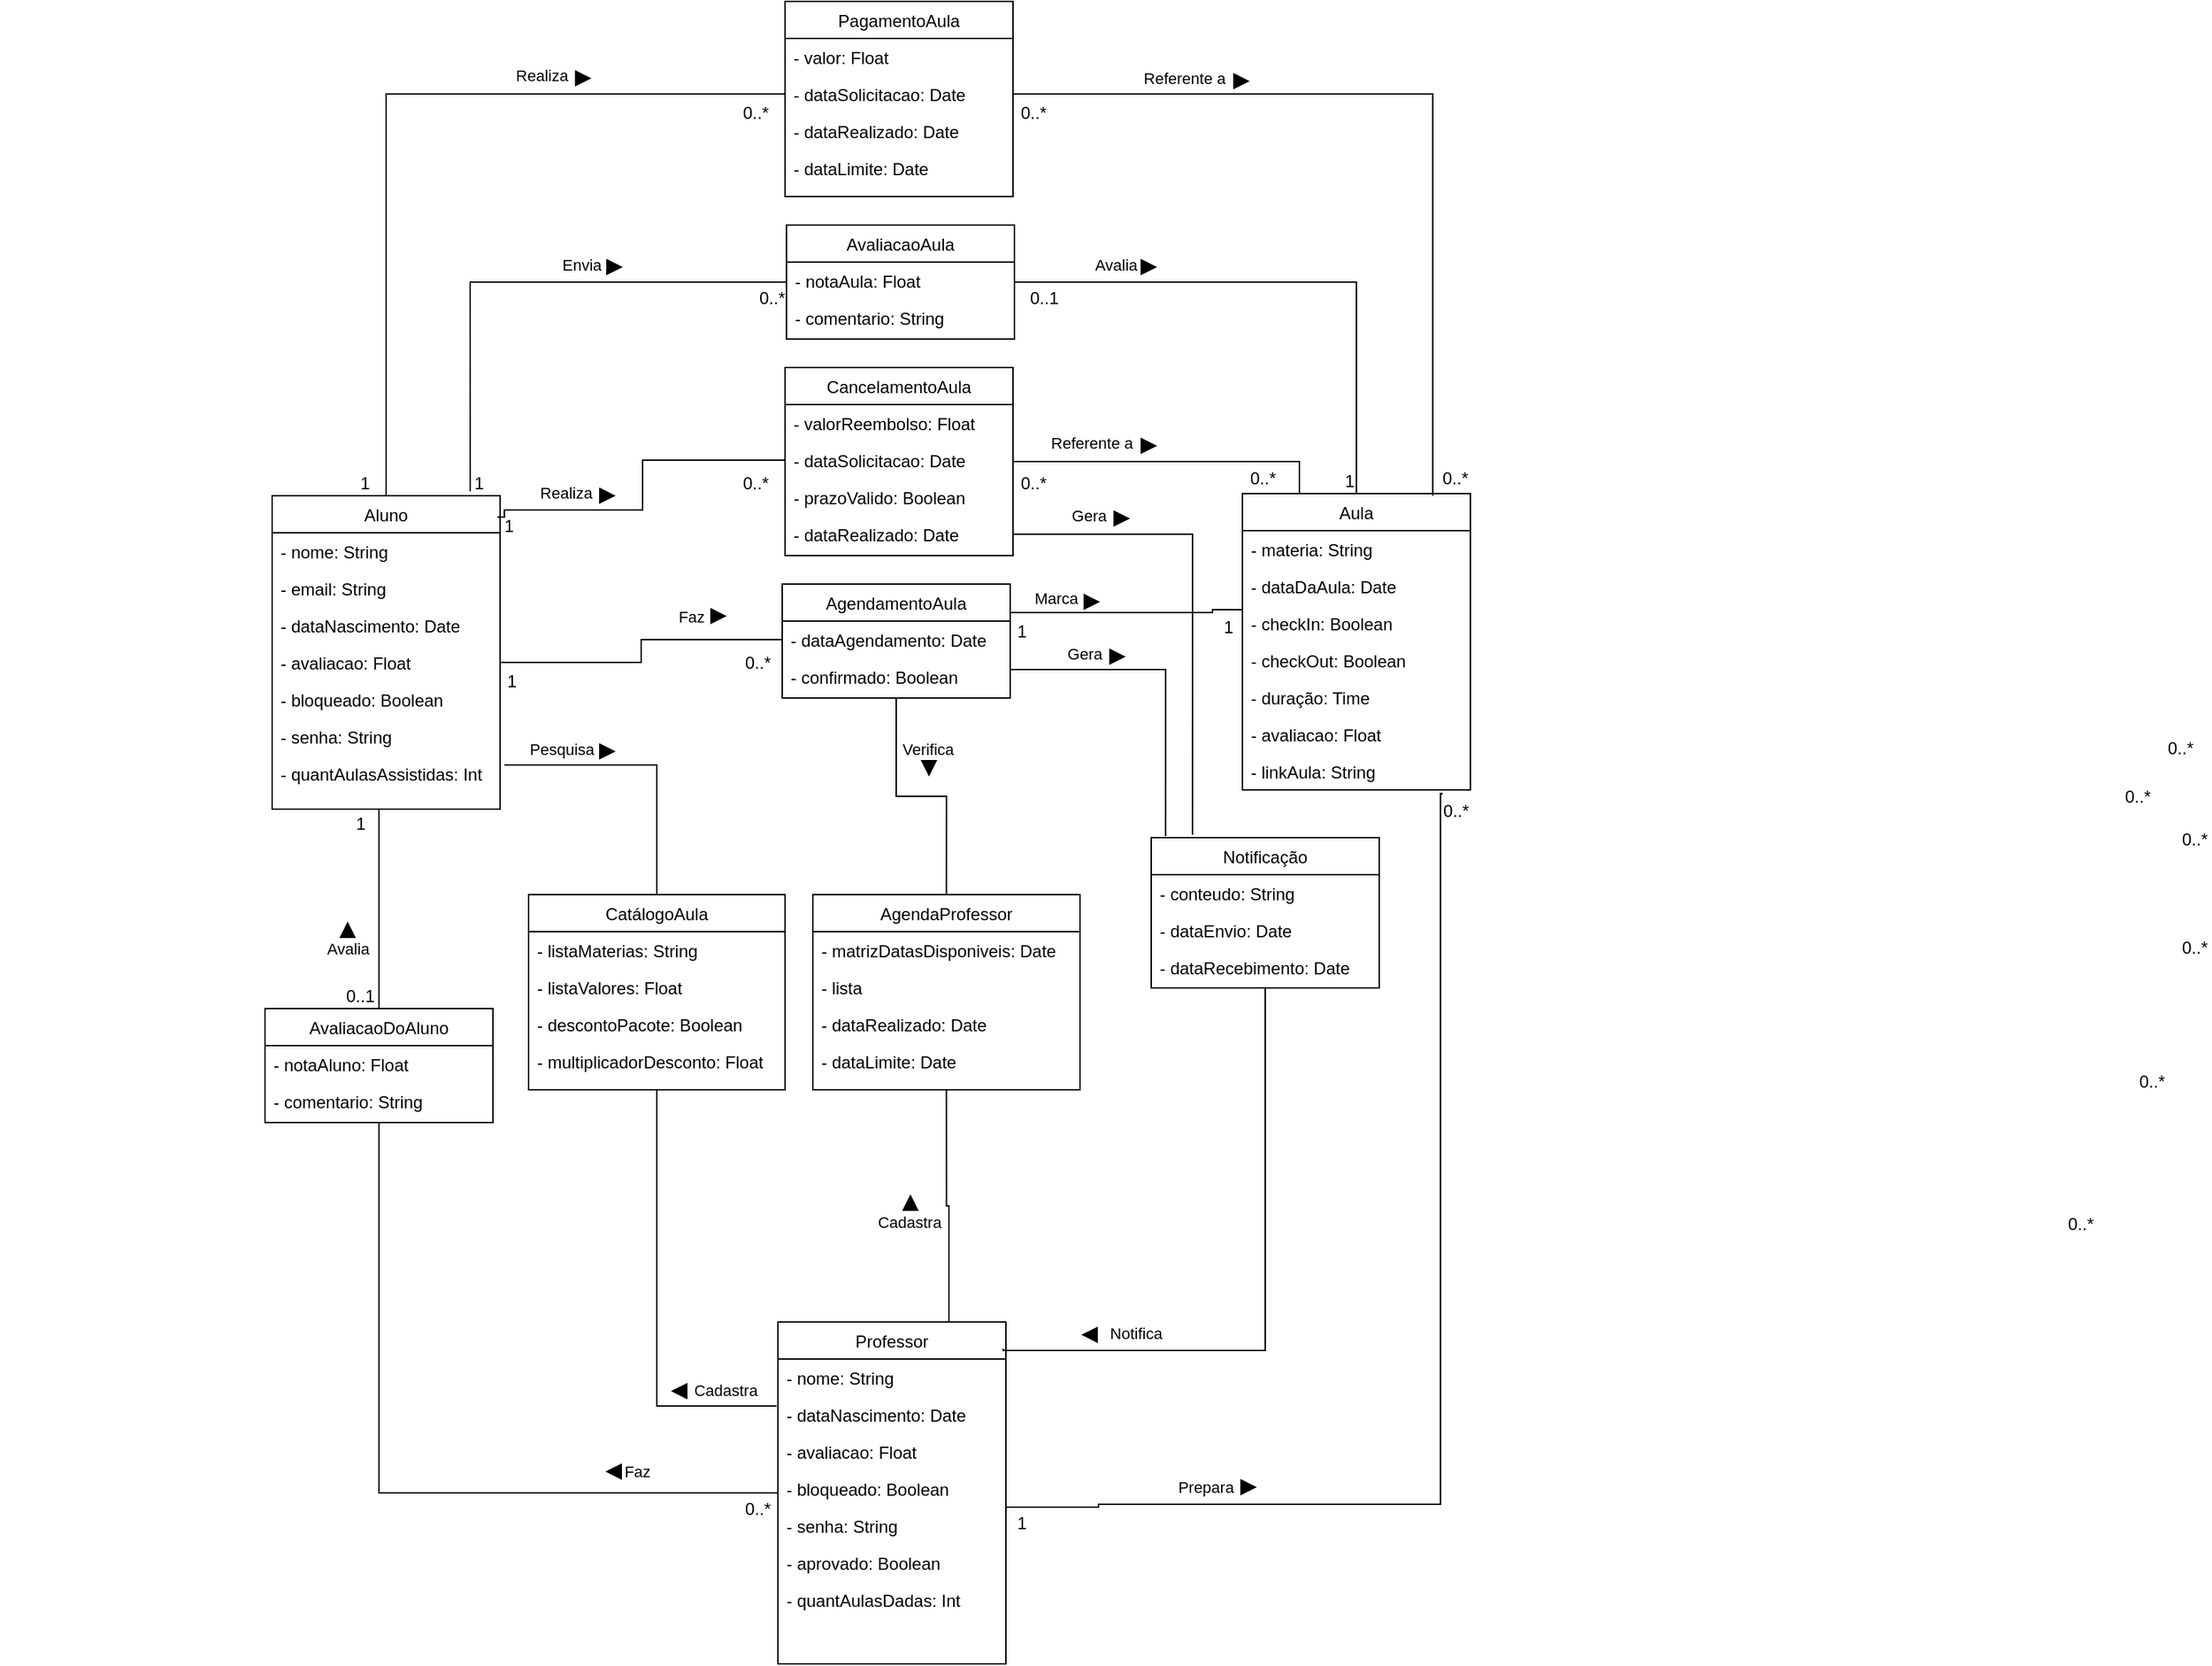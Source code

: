 <mxfile version="24.7.16">
  <diagram id="C5RBs43oDa-KdzZeNtuy" name="Page-1">
    <mxGraphModel dx="2193" dy="2397" grid="1" gridSize="10" guides="1" tooltips="1" connect="1" arrows="1" fold="1" page="1" pageScale="1" pageWidth="827" pageHeight="1169" math="0" shadow="0">
      <root>
        <mxCell id="WIyWlLk6GJQsqaUBKTNV-0" />
        <mxCell id="WIyWlLk6GJQsqaUBKTNV-1" parent="WIyWlLk6GJQsqaUBKTNV-0" />
        <mxCell id="VDjdDikiDkYHCXLAG9qJ-7" style="edgeStyle=orthogonalEdgeStyle;rounded=0;orthogonalLoop=1;jettySize=auto;html=1;entryX=0;entryY=0.5;entryDx=0;entryDy=0;endArrow=none;endFill=0;" parent="WIyWlLk6GJQsqaUBKTNV-1" source="zkfFHV4jXpPFQw0GAbJ--0" target="VPPjQCbhxTyXkWQydubV-34" edge="1">
          <mxGeometry relative="1" as="geometry" />
        </mxCell>
        <mxCell id="zkfFHV4jXpPFQw0GAbJ--0" value="Aluno" style="swimlane;fontStyle=0;align=center;verticalAlign=top;childLayout=stackLayout;horizontal=1;startSize=26;horizontalStack=0;resizeParent=1;resizeLast=0;collapsible=1;marginBottom=0;rounded=0;shadow=0;strokeWidth=1;" parent="WIyWlLk6GJQsqaUBKTNV-1" vertex="1">
          <mxGeometry x="220" y="30" width="160" height="220" as="geometry">
            <mxRectangle x="230" y="140" width="160" height="26" as="alternateBounds" />
          </mxGeometry>
        </mxCell>
        <mxCell id="zkfFHV4jXpPFQw0GAbJ--1" value="- nome: String" style="text;align=left;verticalAlign=top;spacingLeft=4;spacingRight=4;overflow=hidden;rotatable=0;points=[[0,0.5],[1,0.5]];portConstraint=eastwest;" parent="zkfFHV4jXpPFQw0GAbJ--0" vertex="1">
          <mxGeometry y="26" width="160" height="26" as="geometry" />
        </mxCell>
        <mxCell id="zkfFHV4jXpPFQw0GAbJ--2" value="- email: String" style="text;align=left;verticalAlign=top;spacingLeft=4;spacingRight=4;overflow=hidden;rotatable=0;points=[[0,0.5],[1,0.5]];portConstraint=eastwest;rounded=0;shadow=0;html=0;" parent="zkfFHV4jXpPFQw0GAbJ--0" vertex="1">
          <mxGeometry y="52" width="160" height="26" as="geometry" />
        </mxCell>
        <mxCell id="zkfFHV4jXpPFQw0GAbJ--3" value="- dataNascimento: Date" style="text;align=left;verticalAlign=top;spacingLeft=4;spacingRight=4;overflow=hidden;rotatable=0;points=[[0,0.5],[1,0.5]];portConstraint=eastwest;rounded=0;shadow=0;html=0;" parent="zkfFHV4jXpPFQw0GAbJ--0" vertex="1">
          <mxGeometry y="78" width="160" height="26" as="geometry" />
        </mxCell>
        <mxCell id="VPPjQCbhxTyXkWQydubV-6" value="- avaliacao: Float" style="text;align=left;verticalAlign=top;spacingLeft=4;spacingRight=4;overflow=hidden;rotatable=0;points=[[0,0.5],[1,0.5]];portConstraint=eastwest;rounded=0;shadow=0;html=0;" parent="zkfFHV4jXpPFQw0GAbJ--0" vertex="1">
          <mxGeometry y="104" width="160" height="26" as="geometry" />
        </mxCell>
        <mxCell id="VPPjQCbhxTyXkWQydubV-5" value="- bloqueado: Boolean" style="text;align=left;verticalAlign=top;spacingLeft=4;spacingRight=4;overflow=hidden;rotatable=0;points=[[0,0.5],[1,0.5]];portConstraint=eastwest;rounded=0;shadow=0;html=0;" parent="zkfFHV4jXpPFQw0GAbJ--0" vertex="1">
          <mxGeometry y="130" width="160" height="26" as="geometry" />
        </mxCell>
        <mxCell id="VPPjQCbhxTyXkWQydubV-4" value="- senha: String" style="text;align=left;verticalAlign=top;spacingLeft=4;spacingRight=4;overflow=hidden;rotatable=0;points=[[0,0.5],[1,0.5]];portConstraint=eastwest;rounded=0;shadow=0;html=0;" parent="zkfFHV4jXpPFQw0GAbJ--0" vertex="1">
          <mxGeometry y="156" width="160" height="26" as="geometry" />
        </mxCell>
        <mxCell id="VPPjQCbhxTyXkWQydubV-3" value="- quantAulasAssistidas: Int" style="text;align=left;verticalAlign=top;spacingLeft=4;spacingRight=4;overflow=hidden;rotatable=0;points=[[0,0.5],[1,0.5]];portConstraint=eastwest;rounded=0;shadow=0;html=0;" parent="zkfFHV4jXpPFQw0GAbJ--0" vertex="1">
          <mxGeometry y="182" width="160" height="26" as="geometry" />
        </mxCell>
        <mxCell id="zkfFHV4jXpPFQw0GAbJ--6" value="PagamentoAula" style="swimlane;fontStyle=0;align=center;verticalAlign=top;childLayout=stackLayout;horizontal=1;startSize=26;horizontalStack=0;resizeParent=1;resizeLast=0;collapsible=1;marginBottom=0;rounded=0;shadow=0;strokeWidth=1;" parent="WIyWlLk6GJQsqaUBKTNV-1" vertex="1">
          <mxGeometry x="580" y="-317" width="160" height="137" as="geometry">
            <mxRectangle x="130" y="380" width="160" height="26" as="alternateBounds" />
          </mxGeometry>
        </mxCell>
        <mxCell id="zkfFHV4jXpPFQw0GAbJ--7" value="- valor: Float" style="text;align=left;verticalAlign=top;spacingLeft=4;spacingRight=4;overflow=hidden;rotatable=0;points=[[0,0.5],[1,0.5]];portConstraint=eastwest;" parent="zkfFHV4jXpPFQw0GAbJ--6" vertex="1">
          <mxGeometry y="26" width="160" height="26" as="geometry" />
        </mxCell>
        <mxCell id="VPPjQCbhxTyXkWQydubV-34" value="- dataSolicitacao: Date" style="text;align=left;verticalAlign=top;spacingLeft=4;spacingRight=4;overflow=hidden;rotatable=0;points=[[0,0.5],[1,0.5]];portConstraint=eastwest;" parent="zkfFHV4jXpPFQw0GAbJ--6" vertex="1">
          <mxGeometry y="52" width="160" height="26" as="geometry" />
        </mxCell>
        <mxCell id="zkfFHV4jXpPFQw0GAbJ--8" value="- dataRealizado: Date" style="text;align=left;verticalAlign=top;spacingLeft=4;spacingRight=4;overflow=hidden;rotatable=0;points=[[0,0.5],[1,0.5]];portConstraint=eastwest;rounded=0;shadow=0;html=0;" parent="zkfFHV4jXpPFQw0GAbJ--6" vertex="1">
          <mxGeometry y="78" width="160" height="26" as="geometry" />
        </mxCell>
        <mxCell id="VPPjQCbhxTyXkWQydubV-35" value="- dataLimite: Date" style="text;align=left;verticalAlign=top;spacingLeft=4;spacingRight=4;overflow=hidden;rotatable=0;points=[[0,0.5],[1,0.5]];portConstraint=eastwest;rounded=0;shadow=0;html=0;" parent="zkfFHV4jXpPFQw0GAbJ--6" vertex="1">
          <mxGeometry y="104" width="160" height="26" as="geometry" />
        </mxCell>
        <mxCell id="VDjdDikiDkYHCXLAG9qJ-1" style="edgeStyle=orthogonalEdgeStyle;rounded=0;orthogonalLoop=1;jettySize=auto;html=1;entryX=0.5;entryY=1;entryDx=0;entryDy=0;endArrow=none;endFill=0;" parent="WIyWlLk6GJQsqaUBKTNV-1" source="zkfFHV4jXpPFQw0GAbJ--13" target="mrgmBS6WcJcH3qhXxXeo-32" edge="1">
          <mxGeometry relative="1" as="geometry" />
        </mxCell>
        <mxCell id="s_huAwg7XbWBPuK52BoB-81" style="edgeStyle=orthogonalEdgeStyle;rounded=0;orthogonalLoop=1;jettySize=auto;html=1;exitX=0.75;exitY=0;exitDx=0;exitDy=0;entryX=0.5;entryY=1;entryDx=0;entryDy=0;endArrow=none;endFill=0;" edge="1" parent="WIyWlLk6GJQsqaUBKTNV-1" source="zkfFHV4jXpPFQw0GAbJ--13" target="s_huAwg7XbWBPuK52BoB-24">
          <mxGeometry relative="1" as="geometry" />
        </mxCell>
        <mxCell id="zkfFHV4jXpPFQw0GAbJ--13" value="Professor" style="swimlane;fontStyle=0;align=center;verticalAlign=top;childLayout=stackLayout;horizontal=1;startSize=26;horizontalStack=0;resizeParent=1;resizeLast=0;collapsible=1;marginBottom=0;rounded=0;shadow=0;strokeWidth=1;" parent="WIyWlLk6GJQsqaUBKTNV-1" vertex="1">
          <mxGeometry x="575" y="610" width="160" height="240" as="geometry">
            <mxRectangle x="340" y="380" width="170" height="26" as="alternateBounds" />
          </mxGeometry>
        </mxCell>
        <mxCell id="VPPjQCbhxTyXkWQydubV-10" value="- nome: String" style="text;align=left;verticalAlign=top;spacingLeft=4;spacingRight=4;overflow=hidden;rotatable=0;points=[[0,0.5],[1,0.5]];portConstraint=eastwest;" parent="zkfFHV4jXpPFQw0GAbJ--13" vertex="1">
          <mxGeometry y="26" width="160" height="26" as="geometry" />
        </mxCell>
        <mxCell id="VPPjQCbhxTyXkWQydubV-9" value="- dataNascimento: Date" style="text;align=left;verticalAlign=top;spacingLeft=4;spacingRight=4;overflow=hidden;rotatable=0;points=[[0,0.5],[1,0.5]];portConstraint=eastwest;" parent="zkfFHV4jXpPFQw0GAbJ--13" vertex="1">
          <mxGeometry y="52" width="160" height="26" as="geometry" />
        </mxCell>
        <mxCell id="VPPjQCbhxTyXkWQydubV-8" value="- avaliacao: Float" style="text;align=left;verticalAlign=top;spacingLeft=4;spacingRight=4;overflow=hidden;rotatable=0;points=[[0,0.5],[1,0.5]];portConstraint=eastwest;" parent="zkfFHV4jXpPFQw0GAbJ--13" vertex="1">
          <mxGeometry y="78" width="160" height="26" as="geometry" />
        </mxCell>
        <mxCell id="VPPjQCbhxTyXkWQydubV-7" value="- bloqueado: Boolean" style="text;align=left;verticalAlign=top;spacingLeft=4;spacingRight=4;overflow=hidden;rotatable=0;points=[[0,0.5],[1,0.5]];portConstraint=eastwest;" parent="zkfFHV4jXpPFQw0GAbJ--13" vertex="1">
          <mxGeometry y="104" width="160" height="26" as="geometry" />
        </mxCell>
        <mxCell id="VPPjQCbhxTyXkWQydubV-37" value="- senha: String" style="text;align=left;verticalAlign=top;spacingLeft=4;spacingRight=4;overflow=hidden;rotatable=0;points=[[0,0.5],[1,0.5]];portConstraint=eastwest;" parent="zkfFHV4jXpPFQw0GAbJ--13" vertex="1">
          <mxGeometry y="130" width="160" height="26" as="geometry" />
        </mxCell>
        <mxCell id="VPPjQCbhxTyXkWQydubV-38" value="- aprovado: Boolean" style="text;align=left;verticalAlign=top;spacingLeft=4;spacingRight=4;overflow=hidden;rotatable=0;points=[[0,0.5],[1,0.5]];portConstraint=eastwest;" parent="zkfFHV4jXpPFQw0GAbJ--13" vertex="1">
          <mxGeometry y="156" width="160" height="26" as="geometry" />
        </mxCell>
        <mxCell id="VPPjQCbhxTyXkWQydubV-39" value="- quantAulasDadas: Int" style="text;align=left;verticalAlign=top;spacingLeft=4;spacingRight=4;overflow=hidden;rotatable=0;points=[[0,0.5],[1,0.5]];portConstraint=eastwest;" parent="zkfFHV4jXpPFQw0GAbJ--13" vertex="1">
          <mxGeometry y="182" width="160" height="26" as="geometry" />
        </mxCell>
        <mxCell id="zkfFHV4jXpPFQw0GAbJ--17" value="Aula" style="swimlane;fontStyle=0;align=center;verticalAlign=top;childLayout=stackLayout;horizontal=1;startSize=26;horizontalStack=0;resizeParent=1;resizeLast=0;collapsible=1;marginBottom=0;rounded=0;shadow=0;strokeWidth=1;" parent="WIyWlLk6GJQsqaUBKTNV-1" vertex="1">
          <mxGeometry x="901" y="28.5" width="160" height="208" as="geometry">
            <mxRectangle x="830" y="122" width="160" height="26" as="alternateBounds" />
          </mxGeometry>
        </mxCell>
        <mxCell id="zkfFHV4jXpPFQw0GAbJ--18" value="- materia: String" style="text;align=left;verticalAlign=top;spacingLeft=4;spacingRight=4;overflow=hidden;rotatable=0;points=[[0,0.5],[1,0.5]];portConstraint=eastwest;" parent="zkfFHV4jXpPFQw0GAbJ--17" vertex="1">
          <mxGeometry y="26" width="160" height="26" as="geometry" />
        </mxCell>
        <mxCell id="zkfFHV4jXpPFQw0GAbJ--19" value="- dataDaAula: Date" style="text;align=left;verticalAlign=top;spacingLeft=4;spacingRight=4;overflow=hidden;rotatable=0;points=[[0,0.5],[1,0.5]];portConstraint=eastwest;rounded=0;shadow=0;html=0;" parent="zkfFHV4jXpPFQw0GAbJ--17" vertex="1">
          <mxGeometry y="52" width="160" height="26" as="geometry" />
        </mxCell>
        <mxCell id="zkfFHV4jXpPFQw0GAbJ--22" value="- checkIn: Boolean" style="text;align=left;verticalAlign=top;spacingLeft=4;spacingRight=4;overflow=hidden;rotatable=0;points=[[0,0.5],[1,0.5]];portConstraint=eastwest;rounded=0;shadow=0;html=0;" parent="zkfFHV4jXpPFQw0GAbJ--17" vertex="1">
          <mxGeometry y="78" width="160" height="26" as="geometry" />
        </mxCell>
        <mxCell id="VPPjQCbhxTyXkWQydubV-68" value="- checkOut: Boolean" style="text;align=left;verticalAlign=top;spacingLeft=4;spacingRight=4;overflow=hidden;rotatable=0;points=[[0,0.5],[1,0.5]];portConstraint=eastwest;rounded=0;shadow=0;html=0;" parent="zkfFHV4jXpPFQw0GAbJ--17" vertex="1">
          <mxGeometry y="104" width="160" height="26" as="geometry" />
        </mxCell>
        <mxCell id="VPPjQCbhxTyXkWQydubV-85" value="- duração: Time" style="text;align=left;verticalAlign=top;spacingLeft=4;spacingRight=4;overflow=hidden;rotatable=0;points=[[0,0.5],[1,0.5]];portConstraint=eastwest;rounded=0;shadow=0;html=0;" parent="zkfFHV4jXpPFQw0GAbJ--17" vertex="1">
          <mxGeometry y="130" width="160" height="26" as="geometry" />
        </mxCell>
        <mxCell id="VPPjQCbhxTyXkWQydubV-86" value="- avaliacao: Float" style="text;align=left;verticalAlign=top;spacingLeft=4;spacingRight=4;overflow=hidden;rotatable=0;points=[[0,0.5],[1,0.5]];portConstraint=eastwest;rounded=0;shadow=0;html=0;" parent="zkfFHV4jXpPFQw0GAbJ--17" vertex="1">
          <mxGeometry y="156" width="160" height="26" as="geometry" />
        </mxCell>
        <mxCell id="VPPjQCbhxTyXkWQydubV-97" value="- linkAula: String" style="text;align=left;verticalAlign=top;spacingLeft=4;spacingRight=4;overflow=hidden;rotatable=0;points=[[0,0.5],[1,0.5]];portConstraint=eastwest;rounded=0;shadow=0;html=0;" parent="zkfFHV4jXpPFQw0GAbJ--17" vertex="1">
          <mxGeometry y="182" width="160" height="26" as="geometry" />
        </mxCell>
        <mxCell id="VPPjQCbhxTyXkWQydubV-19" value="0..*" style="resizable=0;align=right;verticalAlign=bottom;labelBackgroundColor=none;fontSize=12;" parent="WIyWlLk6GJQsqaUBKTNV-1" connectable="0" vertex="1">
          <mxGeometry x="569.996" y="-230.0" as="geometry" />
        </mxCell>
        <mxCell id="VPPjQCbhxTyXkWQydubV-21" value="" style="triangle;whiteSpace=wrap;html=1;fillColor=#000000;" parent="WIyWlLk6GJQsqaUBKTNV-1" vertex="1">
          <mxGeometry x="895" y="-266" width="10" height="10" as="geometry" />
        </mxCell>
        <mxCell id="VPPjQCbhxTyXkWQydubV-22" value="Referente a" style="edgeLabel;html=1;align=center;verticalAlign=middle;resizable=0;points=[];" parent="WIyWlLk6GJQsqaUBKTNV-1" vertex="1" connectable="0">
          <mxGeometry x="859.999" y="-263" as="geometry" />
        </mxCell>
        <mxCell id="VPPjQCbhxTyXkWQydubV-23" value="0..*" style="resizable=0;align=right;verticalAlign=bottom;labelBackgroundColor=none;fontSize=12;" parent="WIyWlLk6GJQsqaUBKTNV-1" connectable="0" vertex="1">
          <mxGeometry x="764.996" y="-230.0" as="geometry" />
        </mxCell>
        <mxCell id="VPPjQCbhxTyXkWQydubV-24" value="0..*" style="resizable=0;align=right;verticalAlign=bottom;labelBackgroundColor=none;fontSize=12;" parent="WIyWlLk6GJQsqaUBKTNV-1" connectable="0" vertex="1">
          <mxGeometry x="1060.996" y="26.5" as="geometry" />
        </mxCell>
        <mxCell id="VPPjQCbhxTyXkWQydubV-25" value="" style="triangle;whiteSpace=wrap;html=1;fillColor=#000000;" parent="WIyWlLk6GJQsqaUBKTNV-1" vertex="1">
          <mxGeometry x="528" y="109.5" width="10" height="10" as="geometry" />
        </mxCell>
        <mxCell id="VPPjQCbhxTyXkWQydubV-26" value="Faz" style="edgeLabel;html=1;align=center;verticalAlign=middle;resizable=0;points=[];" parent="WIyWlLk6GJQsqaUBKTNV-1" vertex="1" connectable="0">
          <mxGeometry x="519.999" y="114.5" as="geometry">
            <mxPoint x="-6" as="offset" />
          </mxGeometry>
        </mxCell>
        <mxCell id="VPPjQCbhxTyXkWQydubV-27" value="0..*" style="resizable=0;align=left;verticalAlign=bottom;labelBackgroundColor=none;fontSize=12;direction=south;" parent="WIyWlLk6GJQsqaUBKTNV-1" connectable="0" vertex="1">
          <mxGeometry x="550" y="155.997" as="geometry" />
        </mxCell>
        <mxCell id="VPPjQCbhxTyXkWQydubV-29" style="edgeStyle=orthogonalEdgeStyle;rounded=0;orthogonalLoop=1;jettySize=auto;html=1;entryX=0.875;entryY=1.135;entryDx=0;entryDy=0;endArrow=none;endFill=0;exitX=1;exitY=-0.077;exitDx=0;exitDy=0;exitPerimeter=0;entryPerimeter=0;" parent="WIyWlLk6GJQsqaUBKTNV-1" source="VPPjQCbhxTyXkWQydubV-7" target="VPPjQCbhxTyXkWQydubV-97" edge="1">
          <mxGeometry relative="1" as="geometry">
            <Array as="points">
              <mxPoint x="735" y="740" />
              <mxPoint x="800" y="740" />
              <mxPoint x="800" y="738" />
              <mxPoint x="1040" y="738" />
              <mxPoint x="1040" y="239" />
            </Array>
          </mxGeometry>
        </mxCell>
        <mxCell id="VPPjQCbhxTyXkWQydubV-30" value="" style="triangle;whiteSpace=wrap;html=1;fillColor=#000000;" parent="WIyWlLk6GJQsqaUBKTNV-1" vertex="1">
          <mxGeometry x="900" y="721" width="10" height="10" as="geometry" />
        </mxCell>
        <mxCell id="VPPjQCbhxTyXkWQydubV-31" value="Prepara" style="edgeLabel;html=1;align=center;verticalAlign=middle;resizable=0;points=[];" parent="WIyWlLk6GJQsqaUBKTNV-1" vertex="1" connectable="0">
          <mxGeometry x="874.999" y="726" as="geometry" />
        </mxCell>
        <mxCell id="VPPjQCbhxTyXkWQydubV-32" value="1" style="resizable=0;align=left;verticalAlign=bottom;labelBackgroundColor=none;fontSize=12;" parent="WIyWlLk6GJQsqaUBKTNV-1" connectable="0" vertex="1">
          <mxGeometry x="741" y="760.0" as="geometry" />
        </mxCell>
        <mxCell id="VPPjQCbhxTyXkWQydubV-33" value="0..*" style="resizable=0;align=left;verticalAlign=bottom;labelBackgroundColor=none;fontSize=12;direction=south;" parent="WIyWlLk6GJQsqaUBKTNV-1" connectable="0" vertex="1">
          <mxGeometry x="1040" y="259.997" as="geometry" />
        </mxCell>
        <mxCell id="s_huAwg7XbWBPuK52BoB-84" style="edgeStyle=orthogonalEdgeStyle;rounded=0;orthogonalLoop=1;jettySize=auto;html=1;exitX=0.5;exitY=1;exitDx=0;exitDy=0;entryX=0.5;entryY=0;entryDx=0;entryDy=0;endArrow=none;endFill=0;" edge="1" parent="WIyWlLk6GJQsqaUBKTNV-1" source="VPPjQCbhxTyXkWQydubV-72" target="s_huAwg7XbWBPuK52BoB-24">
          <mxGeometry relative="1" as="geometry" />
        </mxCell>
        <mxCell id="VPPjQCbhxTyXkWQydubV-72" value="AgendamentoAula" style="swimlane;fontStyle=0;align=center;verticalAlign=top;childLayout=stackLayout;horizontal=1;startSize=26;horizontalStack=0;resizeParent=1;resizeLast=0;collapsible=1;marginBottom=0;rounded=0;shadow=0;strokeWidth=1;" parent="WIyWlLk6GJQsqaUBKTNV-1" vertex="1">
          <mxGeometry x="578" y="92" width="160" height="80" as="geometry">
            <mxRectangle x="550" y="140" width="160" height="26" as="alternateBounds" />
          </mxGeometry>
        </mxCell>
        <mxCell id="VPPjQCbhxTyXkWQydubV-73" value="- dataAgendamento: Date" style="text;align=left;verticalAlign=top;spacingLeft=4;spacingRight=4;overflow=hidden;rotatable=0;points=[[0,0.5],[1,0.5]];portConstraint=eastwest;" parent="VPPjQCbhxTyXkWQydubV-72" vertex="1">
          <mxGeometry y="26" width="160" height="26" as="geometry" />
        </mxCell>
        <mxCell id="VPPjQCbhxTyXkWQydubV-74" value="- confirmado: Boolean" style="text;align=left;verticalAlign=top;spacingLeft=4;spacingRight=4;overflow=hidden;rotatable=0;points=[[0,0.5],[1,0.5]];portConstraint=eastwest;rounded=0;shadow=0;html=0;" parent="VPPjQCbhxTyXkWQydubV-72" vertex="1">
          <mxGeometry y="52" width="160" height="26" as="geometry" />
        </mxCell>
        <mxCell id="VPPjQCbhxTyXkWQydubV-89" value="Marca" style="edgeLabel;html=1;align=center;verticalAlign=middle;resizable=0;points=[];" parent="WIyWlLk6GJQsqaUBKTNV-1" vertex="1" connectable="0">
          <mxGeometry x="499.999" y="104" as="geometry">
            <mxPoint x="270" y="-2" as="offset" />
          </mxGeometry>
        </mxCell>
        <mxCell id="VPPjQCbhxTyXkWQydubV-90" value="" style="triangle;whiteSpace=wrap;html=1;fillColor=#000000;" parent="WIyWlLk6GJQsqaUBKTNV-1" vertex="1">
          <mxGeometry x="790" y="99.5" width="10" height="10" as="geometry" />
        </mxCell>
        <mxCell id="VPPjQCbhxTyXkWQydubV-95" value="1" style="resizable=0;align=left;verticalAlign=bottom;labelBackgroundColor=none;fontSize=12;" parent="WIyWlLk6GJQsqaUBKTNV-1" connectable="0" vertex="1">
          <mxGeometry x="533" y="132" as="geometry">
            <mxPoint x="353" y="-1" as="offset" />
          </mxGeometry>
        </mxCell>
        <mxCell id="mrgmBS6WcJcH3qhXxXeo-19" style="edgeStyle=orthogonalEdgeStyle;rounded=0;orthogonalLoop=1;jettySize=auto;html=1;exitX=0.869;exitY=-0.014;exitDx=0;exitDy=0;entryX=0;entryY=0.5;entryDx=0;entryDy=0;endArrow=none;endFill=0;exitPerimeter=0;" parent="WIyWlLk6GJQsqaUBKTNV-1" source="zkfFHV4jXpPFQw0GAbJ--0" target="s_huAwg7XbWBPuK52BoB-4" edge="1">
          <mxGeometry relative="1" as="geometry">
            <mxPoint x="591" y="-9" as="targetPoint" />
            <Array as="points">
              <mxPoint x="359" y="-120" />
            </Array>
          </mxGeometry>
        </mxCell>
        <mxCell id="mrgmBS6WcJcH3qhXxXeo-20" style="edgeStyle=orthogonalEdgeStyle;rounded=0;orthogonalLoop=1;jettySize=auto;html=1;exitX=1;exitY=0.5;exitDx=0;exitDy=0;entryX=0.5;entryY=0;entryDx=0;entryDy=0;endArrow=none;endFill=0;" parent="WIyWlLk6GJQsqaUBKTNV-1" source="s_huAwg7XbWBPuK52BoB-4" target="zkfFHV4jXpPFQw0GAbJ--17" edge="1">
          <mxGeometry relative="1" as="geometry">
            <mxPoint x="751" y="-9" as="sourcePoint" />
          </mxGeometry>
        </mxCell>
        <mxCell id="mrgmBS6WcJcH3qhXxXeo-23" value="" style="triangle;whiteSpace=wrap;html=1;fillColor=#000000;" parent="WIyWlLk6GJQsqaUBKTNV-1" vertex="1">
          <mxGeometry x="455" y="-135.5" width="10" height="10" as="geometry" />
        </mxCell>
        <mxCell id="mrgmBS6WcJcH3qhXxXeo-24" value="Envia" style="edgeLabel;html=1;align=center;verticalAlign=middle;resizable=0;points=[];" parent="WIyWlLk6GJQsqaUBKTNV-1" vertex="1" connectable="0">
          <mxGeometry x="441.999" y="-130.5" as="geometry">
            <mxPoint x="-5" y="-2" as="offset" />
          </mxGeometry>
        </mxCell>
        <mxCell id="mrgmBS6WcJcH3qhXxXeo-27" value="1" style="resizable=0;align=left;verticalAlign=bottom;labelBackgroundColor=none;fontSize=12;" parent="WIyWlLk6GJQsqaUBKTNV-1" connectable="0" vertex="1">
          <mxGeometry x="381" y="60" as="geometry" />
        </mxCell>
        <mxCell id="mrgmBS6WcJcH3qhXxXeo-32" value="AvaliacaoDoAluno" style="swimlane;fontStyle=0;align=center;verticalAlign=top;childLayout=stackLayout;horizontal=1;startSize=26;horizontalStack=0;resizeParent=1;resizeLast=0;collapsible=1;marginBottom=0;rounded=0;shadow=0;strokeWidth=1;" parent="WIyWlLk6GJQsqaUBKTNV-1" vertex="1">
          <mxGeometry x="215" y="390" width="160" height="80" as="geometry">
            <mxRectangle x="230" y="140" width="160" height="26" as="alternateBounds" />
          </mxGeometry>
        </mxCell>
        <mxCell id="mrgmBS6WcJcH3qhXxXeo-34" value="- notaAluno: Float" style="text;align=left;verticalAlign=top;spacingLeft=4;spacingRight=4;overflow=hidden;rotatable=0;points=[[0,0.5],[1,0.5]];portConstraint=eastwest;" parent="mrgmBS6WcJcH3qhXxXeo-32" vertex="1">
          <mxGeometry y="26" width="160" height="26" as="geometry" />
        </mxCell>
        <mxCell id="mrgmBS6WcJcH3qhXxXeo-35" value="- comentario: String" style="text;align=left;verticalAlign=top;spacingLeft=4;spacingRight=4;overflow=hidden;rotatable=0;points=[[0,0.5],[1,0.5]];portConstraint=eastwest;rounded=0;shadow=0;html=0;" parent="mrgmBS6WcJcH3qhXxXeo-32" vertex="1">
          <mxGeometry y="52" width="160" height="26" as="geometry" />
        </mxCell>
        <mxCell id="mrgmBS6WcJcH3qhXxXeo-40" value="1" style="resizable=0;align=left;verticalAlign=bottom;labelBackgroundColor=none;fontSize=12;" parent="WIyWlLk6GJQsqaUBKTNV-1" connectable="0" vertex="1">
          <mxGeometry x="280" y="30" as="geometry" />
        </mxCell>
        <mxCell id="mrgmBS6WcJcH3qhXxXeo-41" value="Avalia" style="edgeLabel;html=1;align=center;verticalAlign=middle;resizable=0;points=[];" parent="WIyWlLk6GJQsqaUBKTNV-1" vertex="1" connectable="0">
          <mxGeometry x="816.999" y="-130.5" as="geometry">
            <mxPoint x="-5" y="-2" as="offset" />
          </mxGeometry>
        </mxCell>
        <mxCell id="mrgmBS6WcJcH3qhXxXeo-42" value="" style="triangle;whiteSpace=wrap;html=1;fillColor=#000000;" parent="WIyWlLk6GJQsqaUBKTNV-1" vertex="1">
          <mxGeometry x="830" y="-135.5" width="10" height="10" as="geometry" />
        </mxCell>
        <mxCell id="mrgmBS6WcJcH3qhXxXeo-44" value="1" style="resizable=0;align=left;verticalAlign=bottom;labelBackgroundColor=none;fontSize=12;" parent="WIyWlLk6GJQsqaUBKTNV-1" connectable="0" vertex="1">
          <mxGeometry x="971" y="28.5" as="geometry" />
        </mxCell>
        <mxCell id="mrgmBS6WcJcH3qhXxXeo-48" value="Avalia" style="edgeLabel;html=1;align=center;verticalAlign=middle;resizable=0;points=[];" parent="WIyWlLk6GJQsqaUBKTNV-1" vertex="1" connectable="0">
          <mxGeometry x="277.999" y="356" as="geometry">
            <mxPoint x="-5" y="-8" as="offset" />
          </mxGeometry>
        </mxCell>
        <mxCell id="mrgmBS6WcJcH3qhXxXeo-49" value="" style="triangle;whiteSpace=wrap;html=1;fillColor=#000000;rotation=-180;direction=south;" parent="WIyWlLk6GJQsqaUBKTNV-1" vertex="1">
          <mxGeometry x="268" y="330" width="10" height="10" as="geometry" />
        </mxCell>
        <mxCell id="mrgmBS6WcJcH3qhXxXeo-50" value="Faz" style="edgeLabel;html=1;align=center;verticalAlign=middle;resizable=0;points=[];" parent="WIyWlLk6GJQsqaUBKTNV-1" vertex="1" connectable="0">
          <mxGeometry x="481.999" y="715" as="geometry">
            <mxPoint x="-6" as="offset" />
          </mxGeometry>
        </mxCell>
        <mxCell id="mrgmBS6WcJcH3qhXxXeo-51" value="" style="triangle;whiteSpace=wrap;html=1;fillColor=#000000;rotation=-180;" parent="WIyWlLk6GJQsqaUBKTNV-1" vertex="1">
          <mxGeometry x="455" y="710" width="10" height="10" as="geometry" />
        </mxCell>
        <mxCell id="mrgmBS6WcJcH3qhXxXeo-53" value="0..*" style="resizable=0;align=left;verticalAlign=bottom;labelBackgroundColor=none;fontSize=12;direction=south;" parent="WIyWlLk6GJQsqaUBKTNV-1" connectable="0" vertex="1">
          <mxGeometry x="550" y="749.997" as="geometry" />
        </mxCell>
        <mxCell id="mrgmBS6WcJcH3qhXxXeo-55" value="0..1" style="resizable=0;align=left;verticalAlign=bottom;labelBackgroundColor=none;fontSize=12;" parent="WIyWlLk6GJQsqaUBKTNV-1" connectable="0" vertex="1">
          <mxGeometry x="270" y="390.0" as="geometry" />
        </mxCell>
        <mxCell id="mrgmBS6WcJcH3qhXxXeo-56" value="1" style="resizable=0;align=left;verticalAlign=bottom;labelBackgroundColor=none;fontSize=12;" parent="WIyWlLk6GJQsqaUBKTNV-1" connectable="0" vertex="1">
          <mxGeometry x="375" y="290" as="geometry">
            <mxPoint x="-98" y="-21" as="offset" />
          </mxGeometry>
        </mxCell>
        <mxCell id="VDjdDikiDkYHCXLAG9qJ-0" style="edgeStyle=orthogonalEdgeStyle;rounded=0;orthogonalLoop=1;jettySize=auto;html=1;exitX=0.5;exitY=0;exitDx=0;exitDy=0;endArrow=none;endFill=0;" parent="WIyWlLk6GJQsqaUBKTNV-1" source="mrgmBS6WcJcH3qhXxXeo-32" edge="1">
          <mxGeometry relative="1" as="geometry">
            <mxPoint x="295" y="250" as="targetPoint" />
          </mxGeometry>
        </mxCell>
        <mxCell id="VDjdDikiDkYHCXLAG9qJ-2" style="edgeStyle=orthogonalEdgeStyle;rounded=0;orthogonalLoop=1;jettySize=auto;html=1;entryX=0;entryY=0.5;entryDx=0;entryDy=0;endArrow=none;endFill=0;" parent="WIyWlLk6GJQsqaUBKTNV-1" source="VPPjQCbhxTyXkWQydubV-6" target="VPPjQCbhxTyXkWQydubV-73" edge="1">
          <mxGeometry relative="1" as="geometry" />
        </mxCell>
        <mxCell id="VDjdDikiDkYHCXLAG9qJ-3" value="1" style="resizable=0;align=left;verticalAlign=bottom;labelBackgroundColor=none;fontSize=12;" parent="WIyWlLk6GJQsqaUBKTNV-1" connectable="0" vertex="1">
          <mxGeometry x="30" y="170" as="geometry">
            <mxPoint x="353" y="-1" as="offset" />
          </mxGeometry>
        </mxCell>
        <mxCell id="VDjdDikiDkYHCXLAG9qJ-4" style="edgeStyle=orthogonalEdgeStyle;rounded=0;orthogonalLoop=1;jettySize=auto;html=1;endArrow=none;endFill=0;entryX=0;entryY=0.5;entryDx=0;entryDy=0;exitX=1;exitY=0.25;exitDx=0;exitDy=0;" parent="WIyWlLk6GJQsqaUBKTNV-1" source="VPPjQCbhxTyXkWQydubV-72" target="zkfFHV4jXpPFQw0GAbJ--17" edge="1">
          <mxGeometry relative="1" as="geometry">
            <mxPoint x="820" y="131" as="targetPoint" />
            <Array as="points">
              <mxPoint x="880" y="112" />
              <mxPoint x="880" y="110" />
              <mxPoint x="901" y="110" />
            </Array>
          </mxGeometry>
        </mxCell>
        <mxCell id="VDjdDikiDkYHCXLAG9qJ-8" value="" style="triangle;whiteSpace=wrap;html=1;fillColor=#000000;" parent="WIyWlLk6GJQsqaUBKTNV-1" vertex="1">
          <mxGeometry x="433" y="-268" width="10" height="10" as="geometry" />
        </mxCell>
        <mxCell id="VDjdDikiDkYHCXLAG9qJ-9" value="Realiza" style="edgeLabel;html=1;align=center;verticalAlign=middle;resizable=0;points=[];" parent="WIyWlLk6GJQsqaUBKTNV-1" vertex="1" connectable="0">
          <mxGeometry x="413.999" y="-263" as="geometry">
            <mxPoint x="-5" y="-2" as="offset" />
          </mxGeometry>
        </mxCell>
        <mxCell id="VDjdDikiDkYHCXLAG9qJ-11" style="edgeStyle=orthogonalEdgeStyle;rounded=0;orthogonalLoop=1;jettySize=auto;html=1;entryX=0.835;entryY=0.007;entryDx=0;entryDy=0;entryPerimeter=0;endArrow=none;endFill=0;" parent="WIyWlLk6GJQsqaUBKTNV-1" source="VPPjQCbhxTyXkWQydubV-34" target="zkfFHV4jXpPFQw0GAbJ--17" edge="1">
          <mxGeometry relative="1" as="geometry" />
        </mxCell>
        <mxCell id="s_huAwg7XbWBPuK52BoB-4" value="AvaliacaoAula" style="swimlane;fontStyle=0;align=center;verticalAlign=top;childLayout=stackLayout;horizontal=1;startSize=26;horizontalStack=0;resizeParent=1;resizeLast=0;collapsible=1;marginBottom=0;rounded=0;shadow=0;strokeWidth=1;" vertex="1" parent="WIyWlLk6GJQsqaUBKTNV-1">
          <mxGeometry x="581" y="-160" width="160" height="80" as="geometry">
            <mxRectangle x="230" y="140" width="160" height="26" as="alternateBounds" />
          </mxGeometry>
        </mxCell>
        <mxCell id="s_huAwg7XbWBPuK52BoB-5" value="- notaAula: Float" style="text;align=left;verticalAlign=top;spacingLeft=4;spacingRight=4;overflow=hidden;rotatable=0;points=[[0,0.5],[1,0.5]];portConstraint=eastwest;" vertex="1" parent="s_huAwg7XbWBPuK52BoB-4">
          <mxGeometry y="26" width="160" height="26" as="geometry" />
        </mxCell>
        <mxCell id="s_huAwg7XbWBPuK52BoB-7" value="- comentario: String" style="text;align=left;verticalAlign=top;spacingLeft=4;spacingRight=4;overflow=hidden;rotatable=0;points=[[0,0.5],[1,0.5]];portConstraint=eastwest;rounded=0;shadow=0;html=0;" vertex="1" parent="s_huAwg7XbWBPuK52BoB-4">
          <mxGeometry y="52" width="160" height="26" as="geometry" />
        </mxCell>
        <mxCell id="s_huAwg7XbWBPuK52BoB-8" value="0..*" style="resizable=0;align=left;verticalAlign=bottom;labelBackgroundColor=none;fontSize=12;direction=south;" connectable="0" vertex="1" parent="WIyWlLk6GJQsqaUBKTNV-1">
          <mxGeometry x="560" y="-100.003" as="geometry" />
        </mxCell>
        <mxCell id="s_huAwg7XbWBPuK52BoB-9" value="0..1" style="resizable=0;align=left;verticalAlign=bottom;labelBackgroundColor=none;fontSize=12;direction=east;" connectable="0" vertex="1" parent="WIyWlLk6GJQsqaUBKTNV-1">
          <mxGeometry x="750" y="-100.003" as="geometry" />
        </mxCell>
        <mxCell id="s_huAwg7XbWBPuK52BoB-10" value="CancelamentoAula" style="swimlane;fontStyle=0;align=center;verticalAlign=top;childLayout=stackLayout;horizontal=1;startSize=26;horizontalStack=0;resizeParent=1;resizeLast=0;collapsible=1;marginBottom=0;rounded=0;shadow=0;strokeWidth=1;" vertex="1" parent="WIyWlLk6GJQsqaUBKTNV-1">
          <mxGeometry x="580" y="-60" width="160" height="132" as="geometry">
            <mxRectangle x="130" y="380" width="160" height="26" as="alternateBounds" />
          </mxGeometry>
        </mxCell>
        <mxCell id="s_huAwg7XbWBPuK52BoB-11" value="- valorReembolso: Float" style="text;align=left;verticalAlign=top;spacingLeft=4;spacingRight=4;overflow=hidden;rotatable=0;points=[[0,0.5],[1,0.5]];portConstraint=eastwest;" vertex="1" parent="s_huAwg7XbWBPuK52BoB-10">
          <mxGeometry y="26" width="160" height="26" as="geometry" />
        </mxCell>
        <mxCell id="s_huAwg7XbWBPuK52BoB-12" value="- dataSolicitacao: Date" style="text;align=left;verticalAlign=top;spacingLeft=4;spacingRight=4;overflow=hidden;rotatable=0;points=[[0,0.5],[1,0.5]];portConstraint=eastwest;" vertex="1" parent="s_huAwg7XbWBPuK52BoB-10">
          <mxGeometry y="52" width="160" height="26" as="geometry" />
        </mxCell>
        <mxCell id="s_huAwg7XbWBPuK52BoB-14" value="- prazoValido: Boolean" style="text;align=left;verticalAlign=top;spacingLeft=4;spacingRight=4;overflow=hidden;rotatable=0;points=[[0,0.5],[1,0.5]];portConstraint=eastwest;rounded=0;shadow=0;html=0;" vertex="1" parent="s_huAwg7XbWBPuK52BoB-10">
          <mxGeometry y="78" width="160" height="26" as="geometry" />
        </mxCell>
        <mxCell id="s_huAwg7XbWBPuK52BoB-13" value="- dataRealizado: Date" style="text;align=left;verticalAlign=top;spacingLeft=4;spacingRight=4;overflow=hidden;rotatable=0;points=[[0,0.5],[1,0.5]];portConstraint=eastwest;rounded=0;shadow=0;html=0;" vertex="1" parent="s_huAwg7XbWBPuK52BoB-10">
          <mxGeometry y="104" width="160" height="26" as="geometry" />
        </mxCell>
        <mxCell id="s_huAwg7XbWBPuK52BoB-15" value="0..*" style="resizable=0;align=right;verticalAlign=bottom;labelBackgroundColor=none;fontSize=12;" connectable="0" vertex="1" parent="WIyWlLk6GJQsqaUBKTNV-1">
          <mxGeometry x="569.996" y="30.0" as="geometry" />
        </mxCell>
        <mxCell id="s_huAwg7XbWBPuK52BoB-16" value="0..*" style="resizable=0;align=right;verticalAlign=bottom;labelBackgroundColor=none;fontSize=12;" connectable="0" vertex="1" parent="WIyWlLk6GJQsqaUBKTNV-1">
          <mxGeometry x="764.996" y="30.0" as="geometry" />
        </mxCell>
        <mxCell id="s_huAwg7XbWBPuK52BoB-17" value="CatálogoAula" style="swimlane;fontStyle=0;align=center;verticalAlign=top;childLayout=stackLayout;horizontal=1;startSize=26;horizontalStack=0;resizeParent=1;resizeLast=0;collapsible=1;marginBottom=0;rounded=0;shadow=0;strokeWidth=1;" vertex="1" parent="WIyWlLk6GJQsqaUBKTNV-1">
          <mxGeometry x="400" y="310" width="180" height="137" as="geometry">
            <mxRectangle x="130" y="380" width="160" height="26" as="alternateBounds" />
          </mxGeometry>
        </mxCell>
        <mxCell id="s_huAwg7XbWBPuK52BoB-18" value="- listaMaterias: String" style="text;align=left;verticalAlign=top;spacingLeft=4;spacingRight=4;overflow=hidden;rotatable=0;points=[[0,0.5],[1,0.5]];portConstraint=eastwest;" vertex="1" parent="s_huAwg7XbWBPuK52BoB-17">
          <mxGeometry y="26" width="180" height="26" as="geometry" />
        </mxCell>
        <mxCell id="s_huAwg7XbWBPuK52BoB-19" value="- listaValores: Float" style="text;align=left;verticalAlign=top;spacingLeft=4;spacingRight=4;overflow=hidden;rotatable=0;points=[[0,0.5],[1,0.5]];portConstraint=eastwest;" vertex="1" parent="s_huAwg7XbWBPuK52BoB-17">
          <mxGeometry y="52" width="180" height="26" as="geometry" />
        </mxCell>
        <mxCell id="s_huAwg7XbWBPuK52BoB-20" value="- descontoPacote: Boolean" style="text;align=left;verticalAlign=top;spacingLeft=4;spacingRight=4;overflow=hidden;rotatable=0;points=[[0,0.5],[1,0.5]];portConstraint=eastwest;rounded=0;shadow=0;html=0;" vertex="1" parent="s_huAwg7XbWBPuK52BoB-17">
          <mxGeometry y="78" width="180" height="26" as="geometry" />
        </mxCell>
        <mxCell id="s_huAwg7XbWBPuK52BoB-21" value="- multiplicadorDesconto: Float" style="text;align=left;verticalAlign=top;spacingLeft=4;spacingRight=4;overflow=hidden;rotatable=0;points=[[0,0.5],[1,0.5]];portConstraint=eastwest;rounded=0;shadow=0;html=0;" vertex="1" parent="s_huAwg7XbWBPuK52BoB-17">
          <mxGeometry y="104" width="180" height="26" as="geometry" />
        </mxCell>
        <mxCell id="s_huAwg7XbWBPuK52BoB-22" value="0..*" style="resizable=0;align=right;verticalAlign=bottom;labelBackgroundColor=none;fontSize=12;" connectable="0" vertex="1" parent="WIyWlLk6GJQsqaUBKTNV-1">
          <mxGeometry x="1569.996" y="216.0" as="geometry" />
        </mxCell>
        <mxCell id="s_huAwg7XbWBPuK52BoB-23" value="0..*" style="resizable=0;align=right;verticalAlign=bottom;labelBackgroundColor=none;fontSize=12;" connectable="0" vertex="1" parent="WIyWlLk6GJQsqaUBKTNV-1">
          <mxGeometry x="1539.996" y="250.0" as="geometry" />
        </mxCell>
        <mxCell id="s_huAwg7XbWBPuK52BoB-24" value="AgendaProfessor" style="swimlane;fontStyle=0;align=center;verticalAlign=top;childLayout=stackLayout;horizontal=1;startSize=26;horizontalStack=0;resizeParent=1;resizeLast=0;collapsible=1;marginBottom=0;rounded=0;shadow=0;strokeWidth=1;" vertex="1" parent="WIyWlLk6GJQsqaUBKTNV-1">
          <mxGeometry x="599.5" y="310" width="187.5" height="137" as="geometry">
            <mxRectangle x="130" y="380" width="160" height="26" as="alternateBounds" />
          </mxGeometry>
        </mxCell>
        <mxCell id="s_huAwg7XbWBPuK52BoB-25" value="- matrizDatasDisponiveis: Date" style="text;align=left;verticalAlign=top;spacingLeft=4;spacingRight=4;overflow=hidden;rotatable=0;points=[[0,0.5],[1,0.5]];portConstraint=eastwest;" vertex="1" parent="s_huAwg7XbWBPuK52BoB-24">
          <mxGeometry y="26" width="187.5" height="26" as="geometry" />
        </mxCell>
        <mxCell id="s_huAwg7XbWBPuK52BoB-26" value="- lista" style="text;align=left;verticalAlign=top;spacingLeft=4;spacingRight=4;overflow=hidden;rotatable=0;points=[[0,0.5],[1,0.5]];portConstraint=eastwest;" vertex="1" parent="s_huAwg7XbWBPuK52BoB-24">
          <mxGeometry y="52" width="187.5" height="26" as="geometry" />
        </mxCell>
        <mxCell id="s_huAwg7XbWBPuK52BoB-27" value="- dataRealizado: Date" style="text;align=left;verticalAlign=top;spacingLeft=4;spacingRight=4;overflow=hidden;rotatable=0;points=[[0,0.5],[1,0.5]];portConstraint=eastwest;rounded=0;shadow=0;html=0;" vertex="1" parent="s_huAwg7XbWBPuK52BoB-24">
          <mxGeometry y="78" width="187.5" height="26" as="geometry" />
        </mxCell>
        <mxCell id="s_huAwg7XbWBPuK52BoB-28" value="- dataLimite: Date" style="text;align=left;verticalAlign=top;spacingLeft=4;spacingRight=4;overflow=hidden;rotatable=0;points=[[0,0.5],[1,0.5]];portConstraint=eastwest;rounded=0;shadow=0;html=0;" vertex="1" parent="s_huAwg7XbWBPuK52BoB-24">
          <mxGeometry y="104" width="187.5" height="26" as="geometry" />
        </mxCell>
        <mxCell id="s_huAwg7XbWBPuK52BoB-29" value="0..*" style="resizable=0;align=right;verticalAlign=bottom;labelBackgroundColor=none;fontSize=12;" connectable="0" vertex="1" parent="WIyWlLk6GJQsqaUBKTNV-1">
          <mxGeometry x="1499.996" y="550.0" as="geometry" />
        </mxCell>
        <mxCell id="s_huAwg7XbWBPuK52BoB-30" value="0..*" style="resizable=0;align=right;verticalAlign=bottom;labelBackgroundColor=none;fontSize=12;" connectable="0" vertex="1" parent="WIyWlLk6GJQsqaUBKTNV-1">
          <mxGeometry x="1549.996" y="450.0" as="geometry" />
        </mxCell>
        <mxCell id="s_huAwg7XbWBPuK52BoB-69" style="edgeStyle=orthogonalEdgeStyle;rounded=0;orthogonalLoop=1;jettySize=auto;html=1;exitX=0.5;exitY=1;exitDx=0;exitDy=0;entryX=0.988;entryY=0.078;entryDx=0;entryDy=0;endArrow=none;endFill=0;entryPerimeter=0;" edge="1" parent="WIyWlLk6GJQsqaUBKTNV-1" source="s_huAwg7XbWBPuK52BoB-41" target="zkfFHV4jXpPFQw0GAbJ--13">
          <mxGeometry relative="1" as="geometry">
            <mxPoint x="735" y="701" as="targetPoint" />
            <Array as="points">
              <mxPoint x="917" y="630" />
              <mxPoint x="733" y="630" />
            </Array>
          </mxGeometry>
        </mxCell>
        <mxCell id="s_huAwg7XbWBPuK52BoB-41" value="Notificação" style="swimlane;fontStyle=0;align=center;verticalAlign=top;childLayout=stackLayout;horizontal=1;startSize=26;horizontalStack=0;resizeParent=1;resizeLast=0;collapsible=1;marginBottom=0;rounded=0;shadow=0;strokeWidth=1;" vertex="1" parent="WIyWlLk6GJQsqaUBKTNV-1">
          <mxGeometry x="837" y="270" width="160" height="105.5" as="geometry">
            <mxRectangle x="130" y="380" width="160" height="26" as="alternateBounds" />
          </mxGeometry>
        </mxCell>
        <mxCell id="s_huAwg7XbWBPuK52BoB-42" value="- conteudo: String" style="text;align=left;verticalAlign=top;spacingLeft=4;spacingRight=4;overflow=hidden;rotatable=0;points=[[0,0.5],[1,0.5]];portConstraint=eastwest;" vertex="1" parent="s_huAwg7XbWBPuK52BoB-41">
          <mxGeometry y="26" width="160" height="26" as="geometry" />
        </mxCell>
        <mxCell id="s_huAwg7XbWBPuK52BoB-43" value="- dataEnvio: Date" style="text;align=left;verticalAlign=top;spacingLeft=4;spacingRight=4;overflow=hidden;rotatable=0;points=[[0,0.5],[1,0.5]];portConstraint=eastwest;" vertex="1" parent="s_huAwg7XbWBPuK52BoB-41">
          <mxGeometry y="52" width="160" height="26" as="geometry" />
        </mxCell>
        <mxCell id="s_huAwg7XbWBPuK52BoB-44" value="- dataRecebimento: Date" style="text;align=left;verticalAlign=top;spacingLeft=4;spacingRight=4;overflow=hidden;rotatable=0;points=[[0,0.5],[1,0.5]];portConstraint=eastwest;rounded=0;shadow=0;html=0;" vertex="1" parent="s_huAwg7XbWBPuK52BoB-41">
          <mxGeometry y="78" width="160" height="26" as="geometry" />
        </mxCell>
        <mxCell id="s_huAwg7XbWBPuK52BoB-46" value="0..*" style="resizable=0;align=right;verticalAlign=bottom;labelBackgroundColor=none;fontSize=12;" connectable="0" vertex="1" parent="WIyWlLk6GJQsqaUBKTNV-1">
          <mxGeometry x="1579.996" y="280.0" as="geometry" />
        </mxCell>
        <mxCell id="s_huAwg7XbWBPuK52BoB-47" value="0..*" style="resizable=0;align=right;verticalAlign=bottom;labelBackgroundColor=none;fontSize=12;" connectable="0" vertex="1" parent="WIyWlLk6GJQsqaUBKTNV-1">
          <mxGeometry x="1579.996" y="356.0" as="geometry" />
        </mxCell>
        <mxCell id="s_huAwg7XbWBPuK52BoB-52" style="edgeStyle=orthogonalEdgeStyle;rounded=0;orthogonalLoop=1;jettySize=auto;html=1;exitX=0;exitY=0.5;exitDx=0;exitDy=0;entryX=0.988;entryY=0.068;entryDx=0;entryDy=0;endArrow=none;endFill=0;entryPerimeter=0;" edge="1" parent="WIyWlLk6GJQsqaUBKTNV-1" source="s_huAwg7XbWBPuK52BoB-12" target="zkfFHV4jXpPFQw0GAbJ--0">
          <mxGeometry relative="1" as="geometry">
            <Array as="points">
              <mxPoint x="480" y="5" />
              <mxPoint x="480" y="40" />
              <mxPoint x="383" y="40" />
              <mxPoint x="383" y="45" />
            </Array>
          </mxGeometry>
        </mxCell>
        <mxCell id="s_huAwg7XbWBPuK52BoB-53" value="1" style="resizable=0;align=left;verticalAlign=bottom;labelBackgroundColor=none;fontSize=12;" connectable="0" vertex="1" parent="WIyWlLk6GJQsqaUBKTNV-1">
          <mxGeometry x="360" y="30" as="geometry" />
        </mxCell>
        <mxCell id="s_huAwg7XbWBPuK52BoB-54" value="" style="triangle;whiteSpace=wrap;html=1;fillColor=#000000;" vertex="1" parent="WIyWlLk6GJQsqaUBKTNV-1">
          <mxGeometry x="450" y="25" width="10" height="10" as="geometry" />
        </mxCell>
        <mxCell id="s_huAwg7XbWBPuK52BoB-55" value="Realiza" style="edgeLabel;html=1;align=center;verticalAlign=middle;resizable=0;points=[];" vertex="1" connectable="0" parent="WIyWlLk6GJQsqaUBKTNV-1">
          <mxGeometry x="430.999" y="30" as="geometry">
            <mxPoint x="-5" y="-2" as="offset" />
          </mxGeometry>
        </mxCell>
        <mxCell id="s_huAwg7XbWBPuK52BoB-56" style="edgeStyle=orthogonalEdgeStyle;rounded=0;orthogonalLoop=1;jettySize=auto;html=1;endArrow=none;endFill=0;entryX=0.25;entryY=0;entryDx=0;entryDy=0;" edge="1" parent="WIyWlLk6GJQsqaUBKTNV-1" source="s_huAwg7XbWBPuK52BoB-10" target="zkfFHV4jXpPFQw0GAbJ--17">
          <mxGeometry relative="1" as="geometry">
            <mxPoint x="860" y="120" as="targetPoint" />
          </mxGeometry>
        </mxCell>
        <mxCell id="s_huAwg7XbWBPuK52BoB-57" value="0..*" style="resizable=0;align=right;verticalAlign=bottom;labelBackgroundColor=none;fontSize=12;" connectable="0" vertex="1" parent="WIyWlLk6GJQsqaUBKTNV-1">
          <mxGeometry x="925.996" y="26.5" as="geometry" />
        </mxCell>
        <mxCell id="s_huAwg7XbWBPuK52BoB-58" value="" style="triangle;whiteSpace=wrap;html=1;fillColor=#000000;" vertex="1" parent="WIyWlLk6GJQsqaUBKTNV-1">
          <mxGeometry x="830" y="-10" width="10" height="10" as="geometry" />
        </mxCell>
        <mxCell id="s_huAwg7XbWBPuK52BoB-59" value="Referente a" style="edgeLabel;html=1;align=center;verticalAlign=middle;resizable=0;points=[];" vertex="1" connectable="0" parent="WIyWlLk6GJQsqaUBKTNV-1">
          <mxGeometry x="794.999" y="-7" as="geometry" />
        </mxCell>
        <mxCell id="s_huAwg7XbWBPuK52BoB-61" value="1" style="resizable=0;align=left;verticalAlign=bottom;labelBackgroundColor=none;fontSize=12;" connectable="0" vertex="1" parent="WIyWlLk6GJQsqaUBKTNV-1">
          <mxGeometry x="388" y="135" as="geometry">
            <mxPoint x="353" y="-1" as="offset" />
          </mxGeometry>
        </mxCell>
        <mxCell id="s_huAwg7XbWBPuK52BoB-63" style="edgeStyle=orthogonalEdgeStyle;rounded=0;orthogonalLoop=1;jettySize=auto;html=1;entryX=0.181;entryY=-0.019;entryDx=0;entryDy=0;entryPerimeter=0;endArrow=none;endFill=0;" edge="1" parent="WIyWlLk6GJQsqaUBKTNV-1" source="s_huAwg7XbWBPuK52BoB-13" target="s_huAwg7XbWBPuK52BoB-41">
          <mxGeometry relative="1" as="geometry" />
        </mxCell>
        <mxCell id="s_huAwg7XbWBPuK52BoB-64" style="edgeStyle=orthogonalEdgeStyle;rounded=0;orthogonalLoop=1;jettySize=auto;html=1;exitX=1;exitY=0.75;exitDx=0;exitDy=0;entryX=0.063;entryY=-0.009;entryDx=0;entryDy=0;entryPerimeter=0;endArrow=none;endFill=0;" edge="1" parent="WIyWlLk6GJQsqaUBKTNV-1" source="VPPjQCbhxTyXkWQydubV-72" target="s_huAwg7XbWBPuK52BoB-41">
          <mxGeometry relative="1" as="geometry" />
        </mxCell>
        <mxCell id="s_huAwg7XbWBPuK52BoB-65" value="" style="triangle;whiteSpace=wrap;html=1;fillColor=#000000;" vertex="1" parent="WIyWlLk6GJQsqaUBKTNV-1">
          <mxGeometry x="811" y="41" width="10" height="10" as="geometry" />
        </mxCell>
        <mxCell id="s_huAwg7XbWBPuK52BoB-66" value="Gera" style="edgeLabel;html=1;align=center;verticalAlign=middle;resizable=0;points=[];" vertex="1" connectable="0" parent="WIyWlLk6GJQsqaUBKTNV-1">
          <mxGeometry x="789.999" y="40" as="geometry">
            <mxPoint x="3" y="4" as="offset" />
          </mxGeometry>
        </mxCell>
        <mxCell id="s_huAwg7XbWBPuK52BoB-67" value="" style="triangle;whiteSpace=wrap;html=1;fillColor=#000000;" vertex="1" parent="WIyWlLk6GJQsqaUBKTNV-1">
          <mxGeometry x="808" y="138" width="10" height="10" as="geometry" />
        </mxCell>
        <mxCell id="s_huAwg7XbWBPuK52BoB-68" value="Gera" style="edgeLabel;html=1;align=center;verticalAlign=middle;resizable=0;points=[];" vertex="1" connectable="0" parent="WIyWlLk6GJQsqaUBKTNV-1">
          <mxGeometry x="786.999" y="137" as="geometry">
            <mxPoint x="3" y="4" as="offset" />
          </mxGeometry>
        </mxCell>
        <mxCell id="s_huAwg7XbWBPuK52BoB-70" value="" style="triangle;whiteSpace=wrap;html=1;fillColor=#000000;direction=west;" vertex="1" parent="WIyWlLk6GJQsqaUBKTNV-1">
          <mxGeometry x="789" y="614" width="10" height="10" as="geometry" />
        </mxCell>
        <mxCell id="s_huAwg7XbWBPuK52BoB-71" value="Notifica" style="edgeLabel;html=1;align=center;verticalAlign=middle;resizable=0;points=[];" vertex="1" connectable="0" parent="WIyWlLk6GJQsqaUBKTNV-1">
          <mxGeometry x="825.999" y="618" as="geometry" />
        </mxCell>
        <mxCell id="s_huAwg7XbWBPuK52BoB-72" style="edgeStyle=orthogonalEdgeStyle;rounded=0;orthogonalLoop=1;jettySize=auto;html=1;exitX=0.5;exitY=0;exitDx=0;exitDy=0;entryX=1.019;entryY=0.269;entryDx=0;entryDy=0;entryPerimeter=0;endArrow=none;endFill=0;" edge="1" parent="WIyWlLk6GJQsqaUBKTNV-1" source="s_huAwg7XbWBPuK52BoB-17" target="VPPjQCbhxTyXkWQydubV-3">
          <mxGeometry relative="1" as="geometry" />
        </mxCell>
        <mxCell id="s_huAwg7XbWBPuK52BoB-73" style="edgeStyle=orthogonalEdgeStyle;rounded=0;orthogonalLoop=1;jettySize=auto;html=1;exitX=0.5;exitY=1;exitDx=0;exitDy=0;entryX=-0.006;entryY=0.269;entryDx=0;entryDy=0;entryPerimeter=0;endArrow=none;endFill=0;" edge="1" parent="WIyWlLk6GJQsqaUBKTNV-1" source="s_huAwg7XbWBPuK52BoB-17" target="VPPjQCbhxTyXkWQydubV-9">
          <mxGeometry relative="1" as="geometry" />
        </mxCell>
        <mxCell id="s_huAwg7XbWBPuK52BoB-74" value="" style="triangle;whiteSpace=wrap;html=1;fillColor=#000000;" vertex="1" parent="WIyWlLk6GJQsqaUBKTNV-1">
          <mxGeometry x="450" y="204.5" width="10" height="10" as="geometry" />
        </mxCell>
        <mxCell id="s_huAwg7XbWBPuK52BoB-75" value="Pesquisa" style="edgeLabel;html=1;align=center;verticalAlign=middle;resizable=0;points=[];" vertex="1" connectable="0" parent="WIyWlLk6GJQsqaUBKTNV-1">
          <mxGeometry x="420.999" y="215.5" as="geometry">
            <mxPoint x="2" y="-8" as="offset" />
          </mxGeometry>
        </mxCell>
        <mxCell id="s_huAwg7XbWBPuK52BoB-79" value="" style="triangle;whiteSpace=wrap;html=1;fillColor=#000000;direction=west;" vertex="1" parent="WIyWlLk6GJQsqaUBKTNV-1">
          <mxGeometry x="501" y="653.5" width="10" height="10" as="geometry" />
        </mxCell>
        <mxCell id="s_huAwg7XbWBPuK52BoB-80" value="Cadastra" style="edgeLabel;html=1;align=center;verticalAlign=middle;resizable=0;points=[];" vertex="1" connectable="0" parent="WIyWlLk6GJQsqaUBKTNV-1">
          <mxGeometry x="535.999" y="665.5" as="geometry">
            <mxPoint x="2" y="-8" as="offset" />
          </mxGeometry>
        </mxCell>
        <mxCell id="s_huAwg7XbWBPuK52BoB-82" value="" style="triangle;whiteSpace=wrap;html=1;fillColor=#000000;direction=north;" vertex="1" parent="WIyWlLk6GJQsqaUBKTNV-1">
          <mxGeometry x="663" y="521.5" width="10" height="10" as="geometry" />
        </mxCell>
        <mxCell id="s_huAwg7XbWBPuK52BoB-83" value="Cadastra" style="edgeLabel;html=1;align=center;verticalAlign=middle;resizable=0;points=[];" vertex="1" connectable="0" parent="WIyWlLk6GJQsqaUBKTNV-1">
          <mxGeometry x="664.999" y="547.5" as="geometry">
            <mxPoint x="2" y="-8" as="offset" />
          </mxGeometry>
        </mxCell>
        <mxCell id="s_huAwg7XbWBPuK52BoB-85" value="" style="triangle;whiteSpace=wrap;html=1;fillColor=#000000;direction=south;" vertex="1" parent="WIyWlLk6GJQsqaUBKTNV-1">
          <mxGeometry x="676" y="216" width="10" height="10" as="geometry" />
        </mxCell>
        <mxCell id="s_huAwg7XbWBPuK52BoB-86" value="Verifica" style="edgeLabel;html=1;align=center;verticalAlign=middle;resizable=0;points=[];" vertex="1" connectable="0" parent="WIyWlLk6GJQsqaUBKTNV-1">
          <mxGeometry x="676.999" y="204" as="geometry">
            <mxPoint x="3" y="4" as="offset" />
          </mxGeometry>
        </mxCell>
      </root>
    </mxGraphModel>
  </diagram>
</mxfile>

